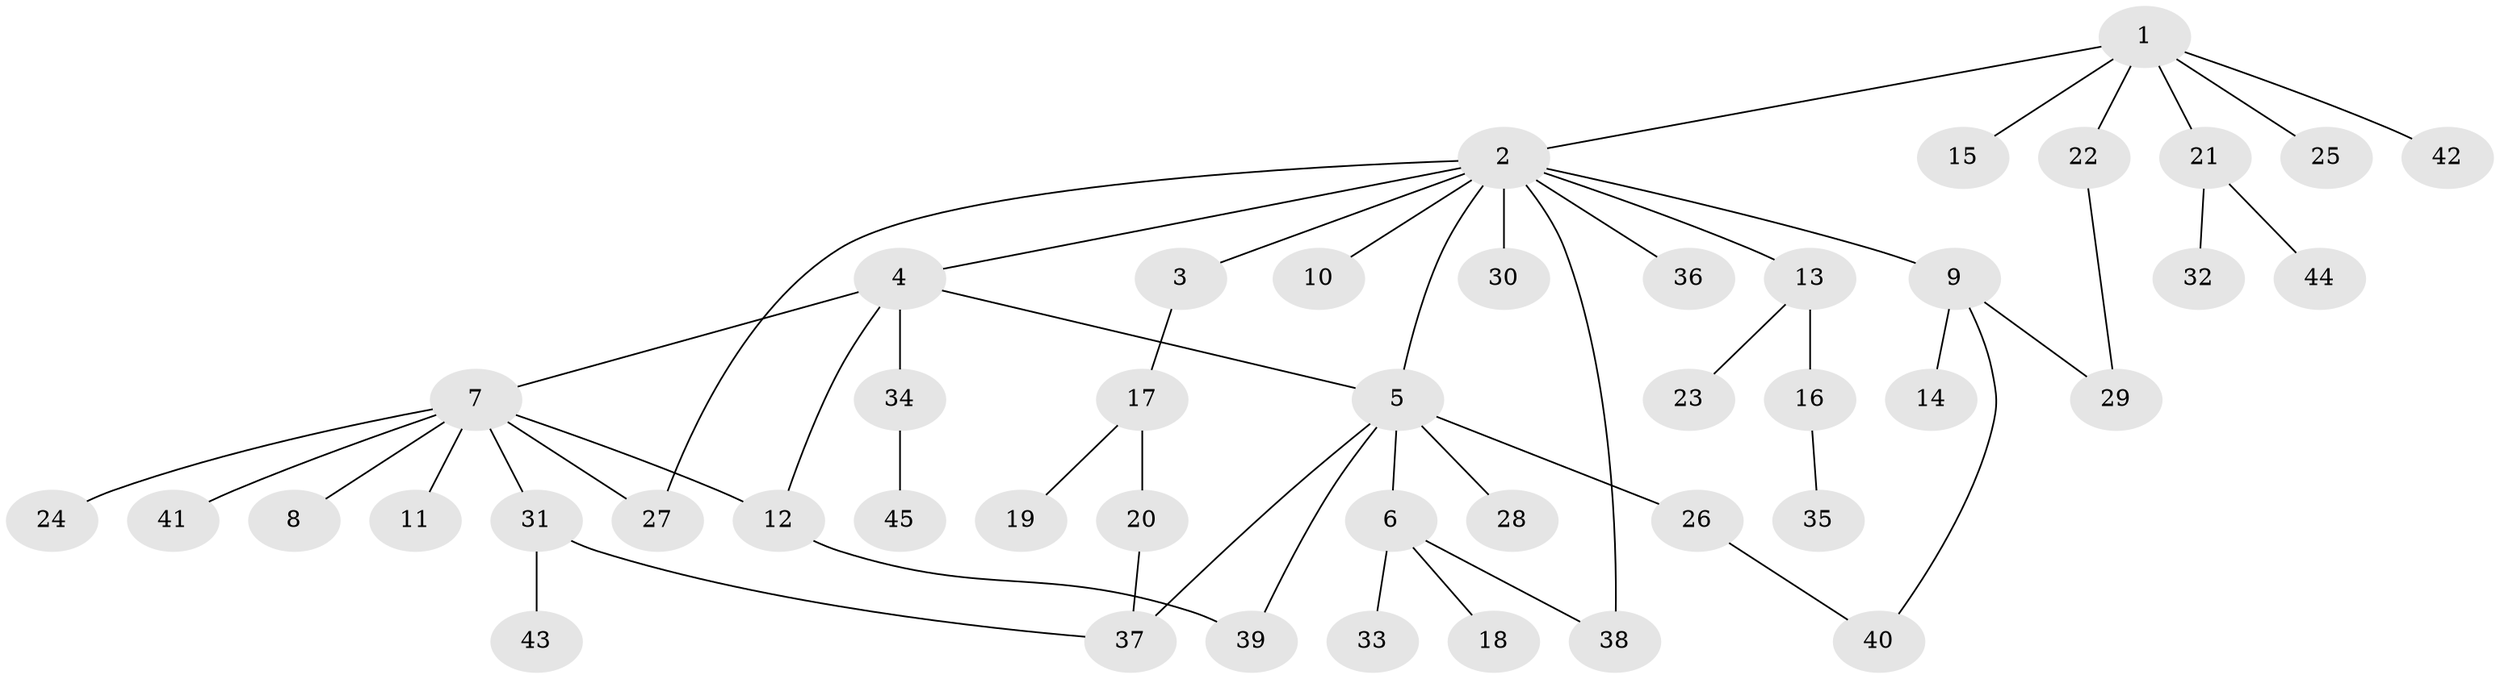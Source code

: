 // original degree distribution, {7: 0.02702702702702703, 12: 0.013513513513513514, 2: 0.28378378378378377, 1: 0.4864864864864865, 6: 0.013513513513513514, 5: 0.02702702702702703, 10: 0.013513513513513514, 4: 0.10810810810810811, 3: 0.02702702702702703}
// Generated by graph-tools (version 1.1) at 2025/50/03/04/25 22:50:39]
// undirected, 45 vertices, 53 edges
graph export_dot {
  node [color=gray90,style=filled];
  1;
  2;
  3;
  4;
  5;
  6;
  7;
  8;
  9;
  10;
  11;
  12;
  13;
  14;
  15;
  16;
  17;
  18;
  19;
  20;
  21;
  22;
  23;
  24;
  25;
  26;
  27;
  28;
  29;
  30;
  31;
  32;
  33;
  34;
  35;
  36;
  37;
  38;
  39;
  40;
  41;
  42;
  43;
  44;
  45;
  1 -- 2 [weight=1.0];
  1 -- 15 [weight=1.0];
  1 -- 21 [weight=1.0];
  1 -- 22 [weight=1.0];
  1 -- 25 [weight=1.0];
  1 -- 42 [weight=1.0];
  2 -- 3 [weight=1.0];
  2 -- 4 [weight=1.0];
  2 -- 5 [weight=1.0];
  2 -- 9 [weight=1.0];
  2 -- 10 [weight=1.0];
  2 -- 13 [weight=1.0];
  2 -- 27 [weight=1.0];
  2 -- 30 [weight=1.0];
  2 -- 36 [weight=1.0];
  2 -- 38 [weight=1.0];
  3 -- 17 [weight=1.0];
  4 -- 5 [weight=1.0];
  4 -- 7 [weight=1.0];
  4 -- 12 [weight=1.0];
  4 -- 34 [weight=1.0];
  5 -- 6 [weight=1.0];
  5 -- 26 [weight=2.0];
  5 -- 28 [weight=1.0];
  5 -- 37 [weight=1.0];
  5 -- 39 [weight=1.0];
  6 -- 18 [weight=1.0];
  6 -- 33 [weight=1.0];
  6 -- 38 [weight=1.0];
  7 -- 8 [weight=1.0];
  7 -- 11 [weight=1.0];
  7 -- 12 [weight=1.0];
  7 -- 24 [weight=1.0];
  7 -- 27 [weight=1.0];
  7 -- 31 [weight=1.0];
  7 -- 41 [weight=1.0];
  9 -- 14 [weight=1.0];
  9 -- 29 [weight=1.0];
  9 -- 40 [weight=1.0];
  12 -- 39 [weight=1.0];
  13 -- 16 [weight=1.0];
  13 -- 23 [weight=1.0];
  16 -- 35 [weight=1.0];
  17 -- 19 [weight=1.0];
  17 -- 20 [weight=1.0];
  20 -- 37 [weight=2.0];
  21 -- 32 [weight=1.0];
  21 -- 44 [weight=1.0];
  22 -- 29 [weight=1.0];
  26 -- 40 [weight=1.0];
  31 -- 37 [weight=1.0];
  31 -- 43 [weight=1.0];
  34 -- 45 [weight=1.0];
}

